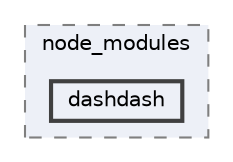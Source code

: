 digraph "C:/Users/arisc/OneDrive/Documents/GitHub/FINAL/EcoEats-Project/node_modules/dashdash"
{
 // LATEX_PDF_SIZE
  bgcolor="transparent";
  edge [fontname=Helvetica,fontsize=10,labelfontname=Helvetica,labelfontsize=10];
  node [fontname=Helvetica,fontsize=10,shape=box,height=0.2,width=0.4];
  compound=true
  subgraph clusterdir_5091f2b68170d33f954320199e2fed0a {
    graph [ bgcolor="#edf0f7", pencolor="grey50", label="node_modules", fontname=Helvetica,fontsize=10 style="filled,dashed", URL="dir_5091f2b68170d33f954320199e2fed0a.html",tooltip=""]
  dir_f41be7eb0a7083343750026692b716f5 [label="dashdash", fillcolor="#edf0f7", color="grey25", style="filled,bold", URL="dir_f41be7eb0a7083343750026692b716f5.html",tooltip=""];
  }
}
